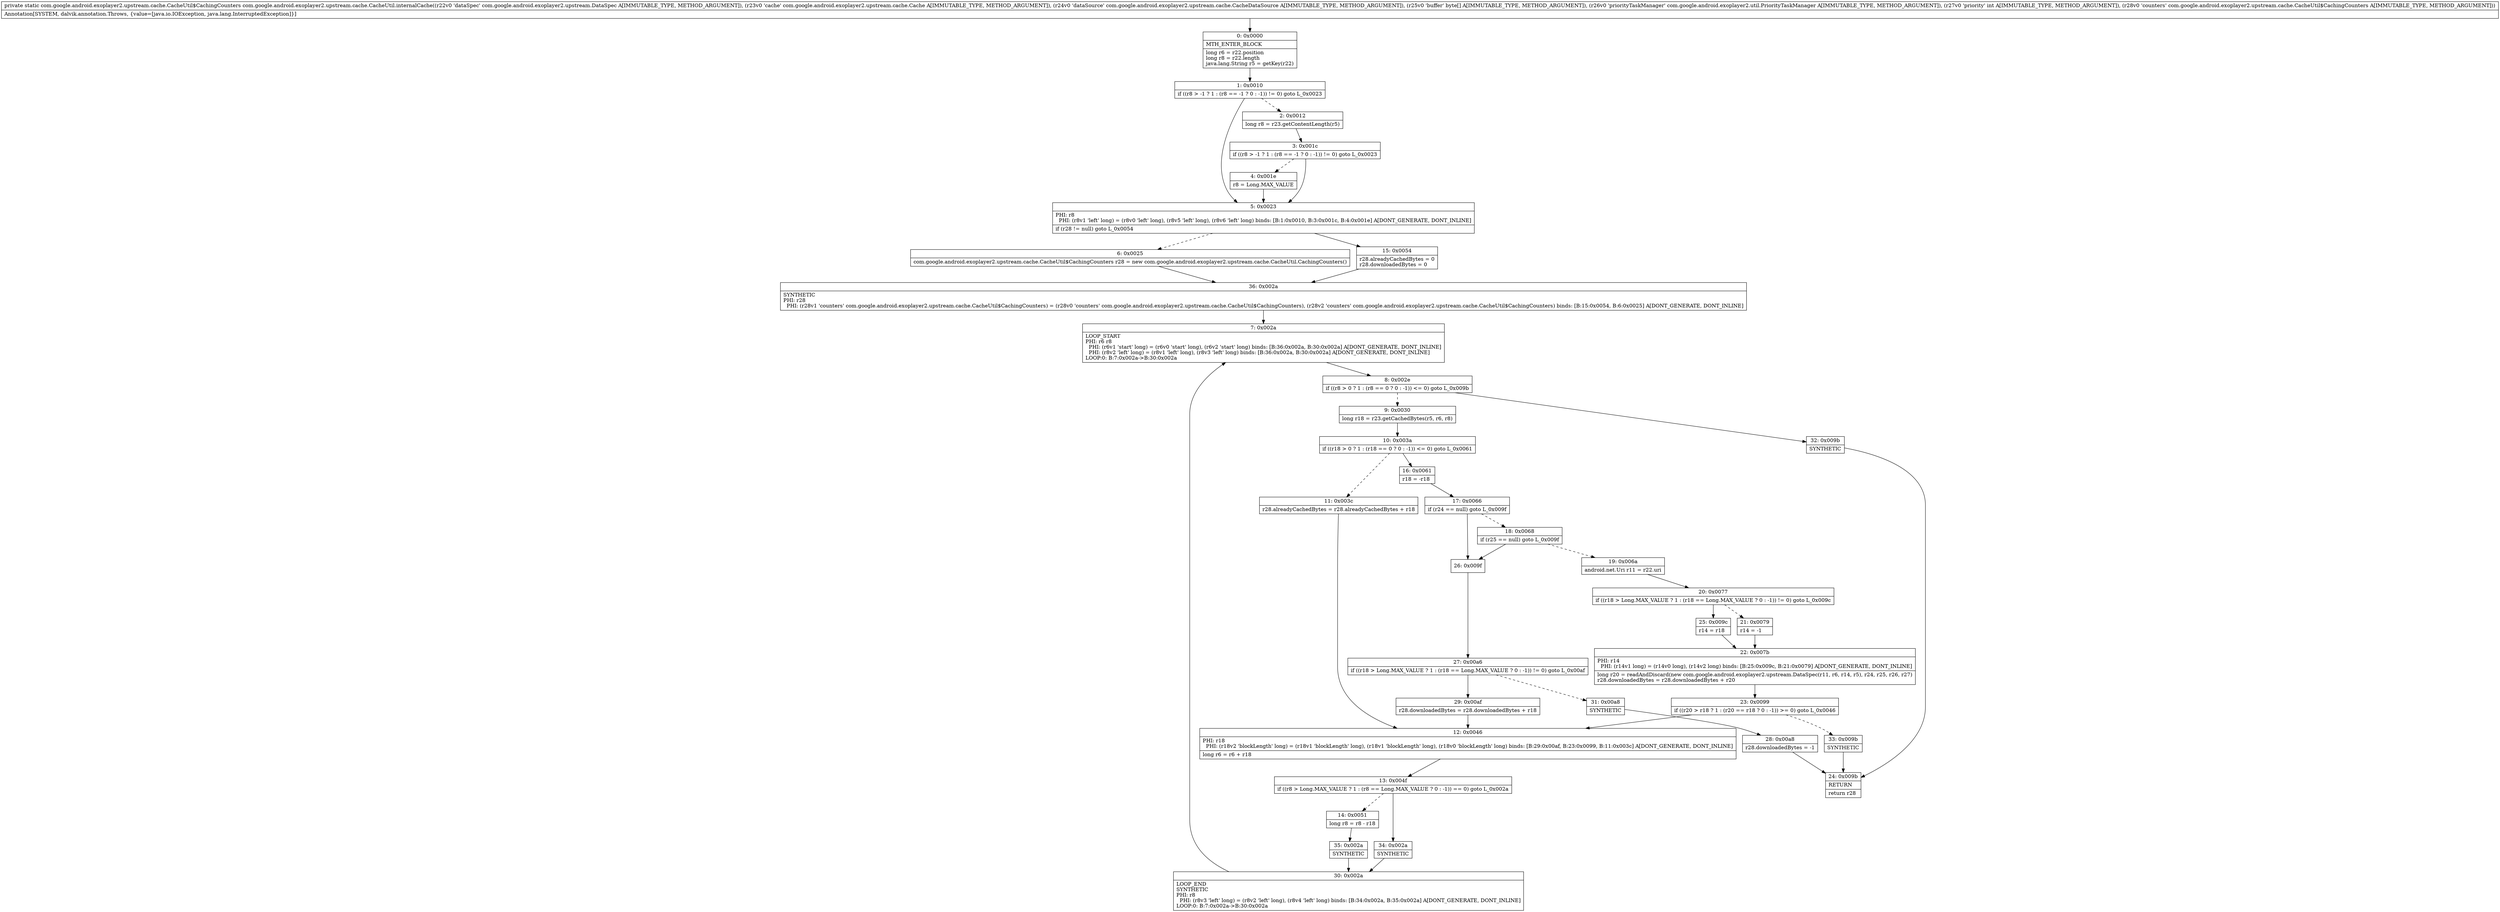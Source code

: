 digraph "CFG forcom.google.android.exoplayer2.upstream.cache.CacheUtil.internalCache(Lcom\/google\/android\/exoplayer2\/upstream\/DataSpec;Lcom\/google\/android\/exoplayer2\/upstream\/cache\/Cache;Lcom\/google\/android\/exoplayer2\/upstream\/cache\/CacheDataSource;[BLcom\/google\/android\/exoplayer2\/util\/PriorityTaskManager;ILcom\/google\/android\/exoplayer2\/upstream\/cache\/CacheUtil$CachingCounters;)Lcom\/google\/android\/exoplayer2\/upstream\/cache\/CacheUtil$CachingCounters;" {
Node_0 [shape=record,label="{0\:\ 0x0000|MTH_ENTER_BLOCK\l|long r6 = r22.position\llong r8 = r22.length\ljava.lang.String r5 = getKey(r22)\l}"];
Node_1 [shape=record,label="{1\:\ 0x0010|if ((r8 \> \-1 ? 1 : (r8 == \-1 ? 0 : \-1)) != 0) goto L_0x0023\l}"];
Node_2 [shape=record,label="{2\:\ 0x0012|long r8 = r23.getContentLength(r5)\l}"];
Node_3 [shape=record,label="{3\:\ 0x001c|if ((r8 \> \-1 ? 1 : (r8 == \-1 ? 0 : \-1)) != 0) goto L_0x0023\l}"];
Node_4 [shape=record,label="{4\:\ 0x001e|r8 = Long.MAX_VALUE\l}"];
Node_5 [shape=record,label="{5\:\ 0x0023|PHI: r8 \l  PHI: (r8v1 'left' long) = (r8v0 'left' long), (r8v5 'left' long), (r8v6 'left' long) binds: [B:1:0x0010, B:3:0x001c, B:4:0x001e] A[DONT_GENERATE, DONT_INLINE]\l|if (r28 != null) goto L_0x0054\l}"];
Node_6 [shape=record,label="{6\:\ 0x0025|com.google.android.exoplayer2.upstream.cache.CacheUtil$CachingCounters r28 = new com.google.android.exoplayer2.upstream.cache.CacheUtil.CachingCounters()\l}"];
Node_7 [shape=record,label="{7\:\ 0x002a|LOOP_START\lPHI: r6 r8 \l  PHI: (r6v1 'start' long) = (r6v0 'start' long), (r6v2 'start' long) binds: [B:36:0x002a, B:30:0x002a] A[DONT_GENERATE, DONT_INLINE]\l  PHI: (r8v2 'left' long) = (r8v1 'left' long), (r8v3 'left' long) binds: [B:36:0x002a, B:30:0x002a] A[DONT_GENERATE, DONT_INLINE]\lLOOP:0: B:7:0x002a\-\>B:30:0x002a\l}"];
Node_8 [shape=record,label="{8\:\ 0x002e|if ((r8 \> 0 ? 1 : (r8 == 0 ? 0 : \-1)) \<= 0) goto L_0x009b\l}"];
Node_9 [shape=record,label="{9\:\ 0x0030|long r18 = r23.getCachedBytes(r5, r6, r8)\l}"];
Node_10 [shape=record,label="{10\:\ 0x003a|if ((r18 \> 0 ? 1 : (r18 == 0 ? 0 : \-1)) \<= 0) goto L_0x0061\l}"];
Node_11 [shape=record,label="{11\:\ 0x003c|r28.alreadyCachedBytes = r28.alreadyCachedBytes + r18\l}"];
Node_12 [shape=record,label="{12\:\ 0x0046|PHI: r18 \l  PHI: (r18v2 'blockLength' long) = (r18v1 'blockLength' long), (r18v1 'blockLength' long), (r18v0 'blockLength' long) binds: [B:29:0x00af, B:23:0x0099, B:11:0x003c] A[DONT_GENERATE, DONT_INLINE]\l|long r6 = r6 + r18\l}"];
Node_13 [shape=record,label="{13\:\ 0x004f|if ((r8 \> Long.MAX_VALUE ? 1 : (r8 == Long.MAX_VALUE ? 0 : \-1)) == 0) goto L_0x002a\l}"];
Node_14 [shape=record,label="{14\:\ 0x0051|long r8 = r8 \- r18\l}"];
Node_15 [shape=record,label="{15\:\ 0x0054|r28.alreadyCachedBytes = 0\lr28.downloadedBytes = 0\l}"];
Node_16 [shape=record,label="{16\:\ 0x0061|r18 = \-r18\l}"];
Node_17 [shape=record,label="{17\:\ 0x0066|if (r24 == null) goto L_0x009f\l}"];
Node_18 [shape=record,label="{18\:\ 0x0068|if (r25 == null) goto L_0x009f\l}"];
Node_19 [shape=record,label="{19\:\ 0x006a|android.net.Uri r11 = r22.uri\l}"];
Node_20 [shape=record,label="{20\:\ 0x0077|if ((r18 \> Long.MAX_VALUE ? 1 : (r18 == Long.MAX_VALUE ? 0 : \-1)) != 0) goto L_0x009c\l}"];
Node_21 [shape=record,label="{21\:\ 0x0079|r14 = \-1\l}"];
Node_22 [shape=record,label="{22\:\ 0x007b|PHI: r14 \l  PHI: (r14v1 long) = (r14v0 long), (r14v2 long) binds: [B:25:0x009c, B:21:0x0079] A[DONT_GENERATE, DONT_INLINE]\l|long r20 = readAndDiscard(new com.google.android.exoplayer2.upstream.DataSpec(r11, r6, r14, r5), r24, r25, r26, r27)\lr28.downloadedBytes = r28.downloadedBytes + r20\l}"];
Node_23 [shape=record,label="{23\:\ 0x0099|if ((r20 \> r18 ? 1 : (r20 == r18 ? 0 : \-1)) \>= 0) goto L_0x0046\l}"];
Node_24 [shape=record,label="{24\:\ 0x009b|RETURN\l|return r28\l}"];
Node_25 [shape=record,label="{25\:\ 0x009c|r14 = r18\l}"];
Node_26 [shape=record,label="{26\:\ 0x009f}"];
Node_27 [shape=record,label="{27\:\ 0x00a6|if ((r18 \> Long.MAX_VALUE ? 1 : (r18 == Long.MAX_VALUE ? 0 : \-1)) != 0) goto L_0x00af\l}"];
Node_28 [shape=record,label="{28\:\ 0x00a8|r28.downloadedBytes = \-1\l}"];
Node_29 [shape=record,label="{29\:\ 0x00af|r28.downloadedBytes = r28.downloadedBytes + r18\l}"];
Node_30 [shape=record,label="{30\:\ 0x002a|LOOP_END\lSYNTHETIC\lPHI: r8 \l  PHI: (r8v3 'left' long) = (r8v2 'left' long), (r8v4 'left' long) binds: [B:34:0x002a, B:35:0x002a] A[DONT_GENERATE, DONT_INLINE]\lLOOP:0: B:7:0x002a\-\>B:30:0x002a\l}"];
Node_31 [shape=record,label="{31\:\ 0x00a8|SYNTHETIC\l}"];
Node_32 [shape=record,label="{32\:\ 0x009b|SYNTHETIC\l}"];
Node_33 [shape=record,label="{33\:\ 0x009b|SYNTHETIC\l}"];
Node_34 [shape=record,label="{34\:\ 0x002a|SYNTHETIC\l}"];
Node_35 [shape=record,label="{35\:\ 0x002a|SYNTHETIC\l}"];
Node_36 [shape=record,label="{36\:\ 0x002a|SYNTHETIC\lPHI: r28 \l  PHI: (r28v1 'counters' com.google.android.exoplayer2.upstream.cache.CacheUtil$CachingCounters) = (r28v0 'counters' com.google.android.exoplayer2.upstream.cache.CacheUtil$CachingCounters), (r28v2 'counters' com.google.android.exoplayer2.upstream.cache.CacheUtil$CachingCounters) binds: [B:15:0x0054, B:6:0x0025] A[DONT_GENERATE, DONT_INLINE]\l}"];
MethodNode[shape=record,label="{private static com.google.android.exoplayer2.upstream.cache.CacheUtil$CachingCounters com.google.android.exoplayer2.upstream.cache.CacheUtil.internalCache((r22v0 'dataSpec' com.google.android.exoplayer2.upstream.DataSpec A[IMMUTABLE_TYPE, METHOD_ARGUMENT]), (r23v0 'cache' com.google.android.exoplayer2.upstream.cache.Cache A[IMMUTABLE_TYPE, METHOD_ARGUMENT]), (r24v0 'dataSource' com.google.android.exoplayer2.upstream.cache.CacheDataSource A[IMMUTABLE_TYPE, METHOD_ARGUMENT]), (r25v0 'buffer' byte[] A[IMMUTABLE_TYPE, METHOD_ARGUMENT]), (r26v0 'priorityTaskManager' com.google.android.exoplayer2.util.PriorityTaskManager A[IMMUTABLE_TYPE, METHOD_ARGUMENT]), (r27v0 'priority' int A[IMMUTABLE_TYPE, METHOD_ARGUMENT]), (r28v0 'counters' com.google.android.exoplayer2.upstream.cache.CacheUtil$CachingCounters A[IMMUTABLE_TYPE, METHOD_ARGUMENT]))  | Annotation[SYSTEM, dalvik.annotation.Throws, \{value=[java.io.IOException, java.lang.InterruptedException]\}]\l}"];
MethodNode -> Node_0;
Node_0 -> Node_1;
Node_1 -> Node_2[style=dashed];
Node_1 -> Node_5;
Node_2 -> Node_3;
Node_3 -> Node_4[style=dashed];
Node_3 -> Node_5;
Node_4 -> Node_5;
Node_5 -> Node_6[style=dashed];
Node_5 -> Node_15;
Node_6 -> Node_36;
Node_7 -> Node_8;
Node_8 -> Node_9[style=dashed];
Node_8 -> Node_32;
Node_9 -> Node_10;
Node_10 -> Node_11[style=dashed];
Node_10 -> Node_16;
Node_11 -> Node_12;
Node_12 -> Node_13;
Node_13 -> Node_14[style=dashed];
Node_13 -> Node_34;
Node_14 -> Node_35;
Node_15 -> Node_36;
Node_16 -> Node_17;
Node_17 -> Node_18[style=dashed];
Node_17 -> Node_26;
Node_18 -> Node_19[style=dashed];
Node_18 -> Node_26;
Node_19 -> Node_20;
Node_20 -> Node_21[style=dashed];
Node_20 -> Node_25;
Node_21 -> Node_22;
Node_22 -> Node_23;
Node_23 -> Node_12;
Node_23 -> Node_33[style=dashed];
Node_25 -> Node_22;
Node_26 -> Node_27;
Node_27 -> Node_29;
Node_27 -> Node_31[style=dashed];
Node_28 -> Node_24;
Node_29 -> Node_12;
Node_30 -> Node_7;
Node_31 -> Node_28;
Node_32 -> Node_24;
Node_33 -> Node_24;
Node_34 -> Node_30;
Node_35 -> Node_30;
Node_36 -> Node_7;
}

